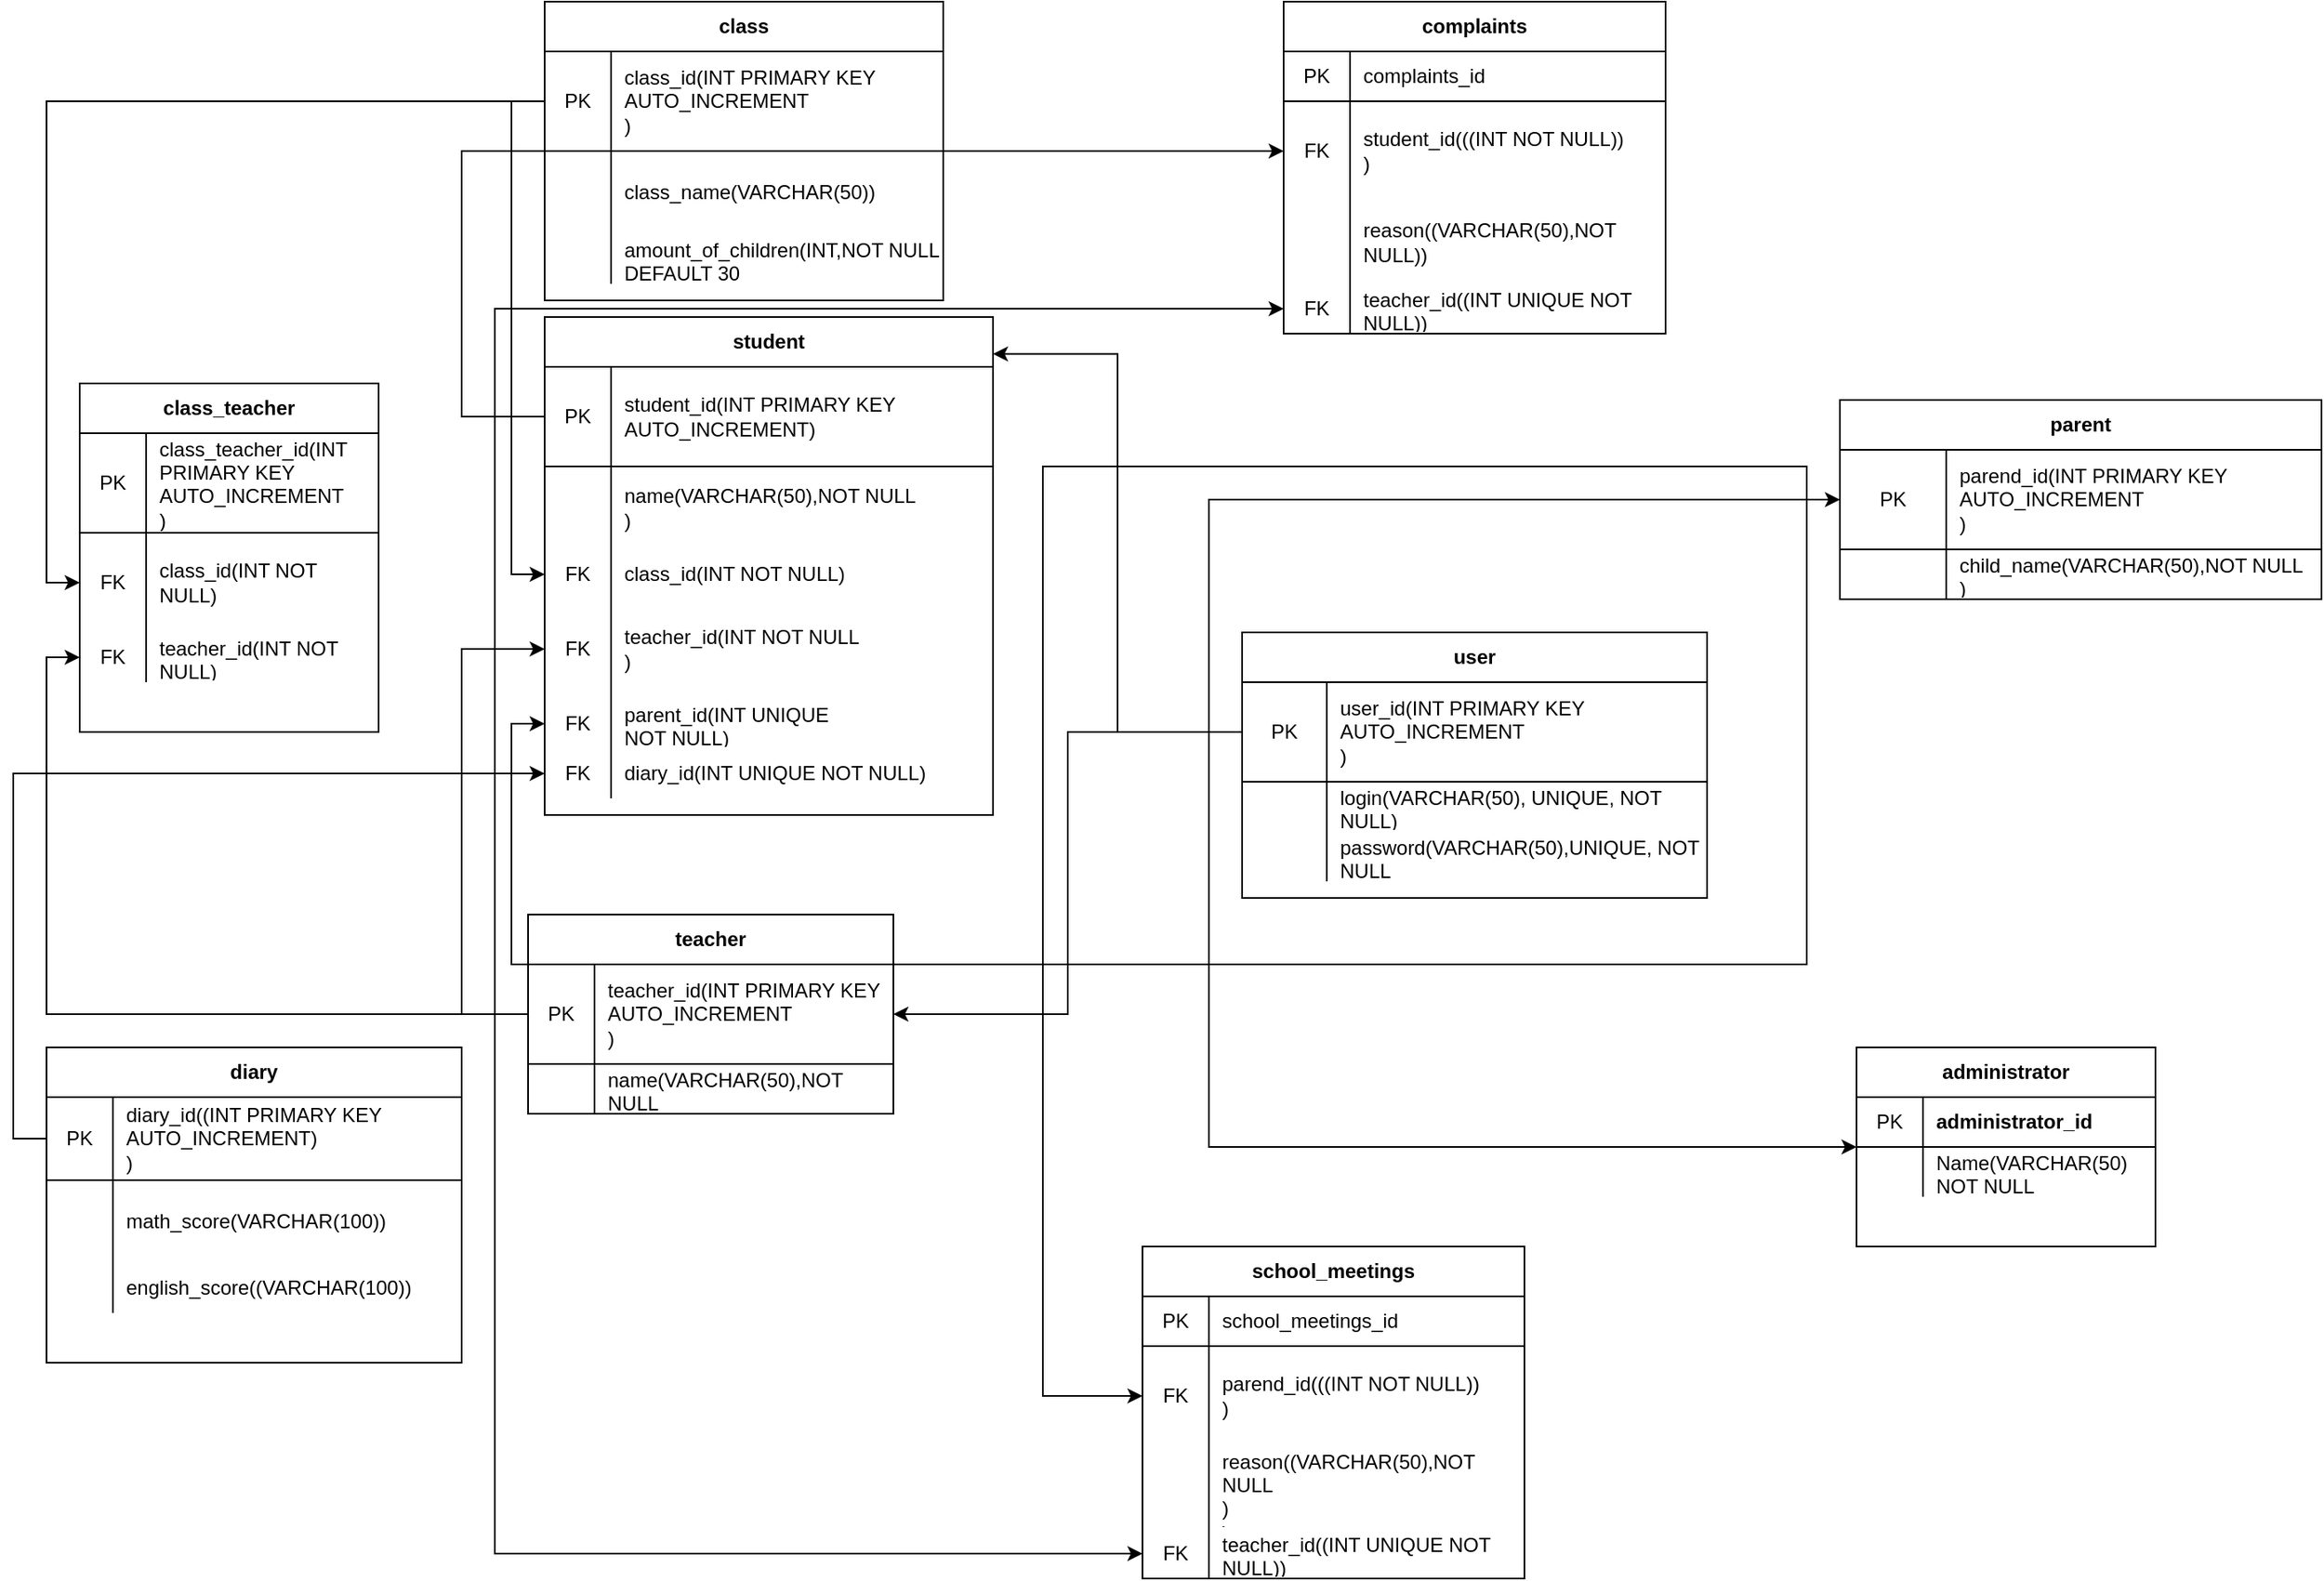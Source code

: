 <mxfile version="13.7.3" type="device"><diagram id="R4gmmzD5P529rWG5FQW-" name="Page-1"><mxGraphModel dx="2652" dy="867" grid="1" gridSize="10" guides="1" tooltips="1" connect="1" arrows="1" fold="1" page="1" pageScale="1" pageWidth="1169" pageHeight="827" math="0" shadow="0"><root><mxCell id="0"/><mxCell id="1" parent="0"/><mxCell id="BvnUhjGTG6fRbxhW36Op-47" value="class" style="shape=table;html=1;whiteSpace=wrap;startSize=30;container=1;collapsible=0;childLayout=tableLayout;fixedRows=1;rowLines=0;fontStyle=1;align=center;" parent="1" vertex="1"><mxGeometry x="60" y="10" width="240" height="180" as="geometry"/></mxCell><mxCell id="BvnUhjGTG6fRbxhW36Op-48" value="" style="shape=partialRectangle;html=1;whiteSpace=wrap;collapsible=0;dropTarget=0;pointerEvents=0;fillColor=none;top=0;left=0;bottom=1;right=0;points=[[0,0.5],[1,0.5]];portConstraint=eastwest;" parent="BvnUhjGTG6fRbxhW36Op-47" vertex="1"><mxGeometry y="30" width="240" height="60" as="geometry"/></mxCell><mxCell id="BvnUhjGTG6fRbxhW36Op-49" value="PK" style="shape=partialRectangle;html=1;whiteSpace=wrap;connectable=0;fillColor=none;top=0;left=0;bottom=0;right=0;overflow=hidden;" parent="BvnUhjGTG6fRbxhW36Op-48" vertex="1"><mxGeometry width="40" height="60" as="geometry"/></mxCell><mxCell id="BvnUhjGTG6fRbxhW36Op-50" value="class_id(INT PRIMARY KEY AUTO_INCREMENT&lt;br&gt;)" style="shape=partialRectangle;html=1;whiteSpace=wrap;connectable=0;fillColor=none;top=0;left=0;bottom=0;right=0;align=left;spacingLeft=6;overflow=hidden;" parent="BvnUhjGTG6fRbxhW36Op-48" vertex="1"><mxGeometry x="40" width="200" height="60" as="geometry"/></mxCell><mxCell id="BvnUhjGTG6fRbxhW36Op-51" value="" style="shape=partialRectangle;html=1;whiteSpace=wrap;collapsible=0;dropTarget=0;pointerEvents=0;fillColor=none;top=0;left=0;bottom=0;right=0;points=[[0,0.5],[1,0.5]];portConstraint=eastwest;" parent="BvnUhjGTG6fRbxhW36Op-47" vertex="1"><mxGeometry y="90" width="240" height="50" as="geometry"/></mxCell><mxCell id="BvnUhjGTG6fRbxhW36Op-52" value="" style="shape=partialRectangle;html=1;whiteSpace=wrap;connectable=0;fillColor=none;top=0;left=0;bottom=0;right=0;overflow=hidden;" parent="BvnUhjGTG6fRbxhW36Op-51" vertex="1"><mxGeometry width="40" height="50" as="geometry"/></mxCell><mxCell id="BvnUhjGTG6fRbxhW36Op-53" value="class_name(VARCHAR(50))" style="shape=partialRectangle;html=1;whiteSpace=wrap;connectable=0;fillColor=none;top=0;left=0;bottom=0;right=0;align=left;spacingLeft=6;overflow=hidden;" parent="BvnUhjGTG6fRbxhW36Op-51" vertex="1"><mxGeometry x="40" width="200" height="50" as="geometry"/></mxCell><mxCell id="BvnUhjGTG6fRbxhW36Op-54" value="" style="shape=partialRectangle;html=1;whiteSpace=wrap;collapsible=0;dropTarget=0;pointerEvents=0;fillColor=none;top=0;left=0;bottom=0;right=0;points=[[0,0.5],[1,0.5]];portConstraint=eastwest;" parent="BvnUhjGTG6fRbxhW36Op-47" vertex="1"><mxGeometry y="140" width="240" height="30" as="geometry"/></mxCell><mxCell id="BvnUhjGTG6fRbxhW36Op-55" value="" style="shape=partialRectangle;html=1;whiteSpace=wrap;connectable=0;fillColor=none;top=0;left=0;bottom=0;right=0;overflow=hidden;" parent="BvnUhjGTG6fRbxhW36Op-54" vertex="1"><mxGeometry width="40" height="30" as="geometry"/></mxCell><mxCell id="BvnUhjGTG6fRbxhW36Op-56" value="amount_of_children(INT,NOT NULL DEFAULT 30&lt;br&gt;)" style="shape=partialRectangle;html=1;whiteSpace=wrap;connectable=0;fillColor=none;top=0;left=0;bottom=0;right=0;align=left;spacingLeft=6;overflow=hidden;" parent="BvnUhjGTG6fRbxhW36Op-54" vertex="1"><mxGeometry x="40" width="200" height="30" as="geometry"/></mxCell><mxCell id="BvnUhjGTG6fRbxhW36Op-58" value="student" style="shape=table;html=1;whiteSpace=wrap;startSize=30;container=1;collapsible=0;childLayout=tableLayout;fixedRows=1;rowLines=0;fontStyle=1;align=center;" parent="1" vertex="1"><mxGeometry x="60" y="200" width="270" height="300" as="geometry"/></mxCell><mxCell id="BvnUhjGTG6fRbxhW36Op-59" value="" style="shape=partialRectangle;html=1;whiteSpace=wrap;collapsible=0;dropTarget=0;pointerEvents=0;fillColor=none;top=0;left=0;bottom=1;right=0;points=[[0,0.5],[1,0.5]];portConstraint=eastwest;" parent="BvnUhjGTG6fRbxhW36Op-58" vertex="1"><mxGeometry y="30" width="270" height="60" as="geometry"/></mxCell><mxCell id="BvnUhjGTG6fRbxhW36Op-60" value="PK" style="shape=partialRectangle;html=1;whiteSpace=wrap;connectable=0;fillColor=none;top=0;left=0;bottom=0;right=0;overflow=hidden;" parent="BvnUhjGTG6fRbxhW36Op-59" vertex="1"><mxGeometry width="40" height="60" as="geometry"/></mxCell><mxCell id="BvnUhjGTG6fRbxhW36Op-61" value="student_id(INT PRIMARY KEY AUTO_INCREMENT)" style="shape=partialRectangle;html=1;whiteSpace=wrap;connectable=0;fillColor=none;top=0;left=0;bottom=0;right=0;align=left;spacingLeft=6;overflow=hidden;" parent="BvnUhjGTG6fRbxhW36Op-59" vertex="1"><mxGeometry x="40" width="230" height="60" as="geometry"/></mxCell><mxCell id="BvnUhjGTG6fRbxhW36Op-62" value="" style="shape=partialRectangle;html=1;whiteSpace=wrap;collapsible=0;dropTarget=0;pointerEvents=0;fillColor=none;top=0;left=0;bottom=0;right=0;points=[[0,0.5],[1,0.5]];portConstraint=eastwest;" parent="BvnUhjGTG6fRbxhW36Op-58" vertex="1"><mxGeometry y="90" width="270" height="50" as="geometry"/></mxCell><mxCell id="BvnUhjGTG6fRbxhW36Op-63" value="" style="shape=partialRectangle;html=1;whiteSpace=wrap;connectable=0;fillColor=none;top=0;left=0;bottom=0;right=0;overflow=hidden;" parent="BvnUhjGTG6fRbxhW36Op-62" vertex="1"><mxGeometry width="40" height="50" as="geometry"/></mxCell><mxCell id="BvnUhjGTG6fRbxhW36Op-64" value="name(VARCHAR(50),NOT NULL&lt;br&gt;)" style="shape=partialRectangle;html=1;whiteSpace=wrap;connectable=0;fillColor=none;top=0;left=0;bottom=0;right=0;align=left;spacingLeft=6;overflow=hidden;" parent="BvnUhjGTG6fRbxhW36Op-62" vertex="1"><mxGeometry x="40" width="230" height="50" as="geometry"/></mxCell><mxCell id="BvnUhjGTG6fRbxhW36Op-94" value="" style="shape=partialRectangle;html=1;whiteSpace=wrap;collapsible=0;dropTarget=0;pointerEvents=0;fillColor=none;top=0;left=0;bottom=0;right=0;points=[[0,0.5],[1,0.5]];portConstraint=eastwest;" parent="BvnUhjGTG6fRbxhW36Op-58" vertex="1"><mxGeometry y="140" width="270" height="30" as="geometry"/></mxCell><mxCell id="BvnUhjGTG6fRbxhW36Op-95" value="FK" style="shape=partialRectangle;html=1;whiteSpace=wrap;connectable=0;fillColor=none;top=0;left=0;bottom=0;right=0;overflow=hidden;" parent="BvnUhjGTG6fRbxhW36Op-94" vertex="1"><mxGeometry width="40" height="30" as="geometry"/></mxCell><mxCell id="BvnUhjGTG6fRbxhW36Op-96" value="class_id(INT NOT NULL)" style="shape=partialRectangle;html=1;whiteSpace=wrap;connectable=0;fillColor=none;top=0;left=0;bottom=0;right=0;align=left;spacingLeft=6;overflow=hidden;" parent="BvnUhjGTG6fRbxhW36Op-94" vertex="1"><mxGeometry x="40" width="230" height="30" as="geometry"/></mxCell><mxCell id="BvnUhjGTG6fRbxhW36Op-65" value="" style="shape=partialRectangle;html=1;whiteSpace=wrap;collapsible=0;dropTarget=0;pointerEvents=0;fillColor=none;top=0;left=0;bottom=0;right=0;points=[[0,0.5],[1,0.5]];portConstraint=eastwest;" parent="BvnUhjGTG6fRbxhW36Op-58" vertex="1"><mxGeometry y="170" width="270" height="60" as="geometry"/></mxCell><mxCell id="BvnUhjGTG6fRbxhW36Op-66" value="FK" style="shape=partialRectangle;html=1;whiteSpace=wrap;connectable=0;fillColor=none;top=0;left=0;bottom=0;right=0;overflow=hidden;" parent="BvnUhjGTG6fRbxhW36Op-65" vertex="1"><mxGeometry width="40" height="60" as="geometry"/></mxCell><mxCell id="BvnUhjGTG6fRbxhW36Op-67" value="teacher_id(INT NOT NULL&lt;br&gt;)" style="shape=partialRectangle;html=1;whiteSpace=wrap;connectable=0;fillColor=none;top=0;left=0;bottom=0;right=0;align=left;spacingLeft=6;overflow=hidden;" parent="BvnUhjGTG6fRbxhW36Op-65" vertex="1"><mxGeometry x="40" width="230" height="60" as="geometry"/></mxCell><mxCell id="BvnUhjGTG6fRbxhW36Op-151" value="" style="shape=partialRectangle;html=1;whiteSpace=wrap;collapsible=0;dropTarget=0;pointerEvents=0;fillColor=none;top=0;left=0;bottom=0;right=0;points=[[0,0.5],[1,0.5]];portConstraint=eastwest;" parent="BvnUhjGTG6fRbxhW36Op-58" vertex="1"><mxGeometry y="230" width="270" height="30" as="geometry"/></mxCell><mxCell id="BvnUhjGTG6fRbxhW36Op-152" value="FK" style="shape=partialRectangle;html=1;whiteSpace=wrap;connectable=0;fillColor=none;top=0;left=0;bottom=0;right=0;overflow=hidden;" parent="BvnUhjGTG6fRbxhW36Op-151" vertex="1"><mxGeometry width="40" height="30" as="geometry"/></mxCell><mxCell id="BvnUhjGTG6fRbxhW36Op-153" value="parent_id(INT UNIQUE&lt;br&gt;NOT NULL)" style="shape=partialRectangle;html=1;whiteSpace=wrap;connectable=0;fillColor=none;top=0;left=0;bottom=0;right=0;align=left;spacingLeft=6;overflow=hidden;" parent="BvnUhjGTG6fRbxhW36Op-151" vertex="1"><mxGeometry x="40" width="230" height="30" as="geometry"/></mxCell><mxCell id="BvnUhjGTG6fRbxhW36Op-182" value="" style="shape=partialRectangle;html=1;whiteSpace=wrap;collapsible=0;dropTarget=0;pointerEvents=0;fillColor=none;top=0;left=0;bottom=0;right=0;points=[[0,0.5],[1,0.5]];portConstraint=eastwest;" parent="BvnUhjGTG6fRbxhW36Op-58" vertex="1"><mxGeometry y="260" width="270" height="30" as="geometry"/></mxCell><mxCell id="BvnUhjGTG6fRbxhW36Op-183" value="FK" style="shape=partialRectangle;html=1;whiteSpace=wrap;connectable=0;fillColor=none;top=0;left=0;bottom=0;right=0;overflow=hidden;" parent="BvnUhjGTG6fRbxhW36Op-182" vertex="1"><mxGeometry width="40" height="30" as="geometry"/></mxCell><mxCell id="BvnUhjGTG6fRbxhW36Op-184" value="diary_id(INT UNIQUE NOT NULL)" style="shape=partialRectangle;html=1;whiteSpace=wrap;connectable=0;fillColor=none;top=0;left=0;bottom=0;right=0;align=left;spacingLeft=6;overflow=hidden;" parent="BvnUhjGTG6fRbxhW36Op-182" vertex="1"><mxGeometry x="40" width="230" height="30" as="geometry"/></mxCell><mxCell id="BvnUhjGTG6fRbxhW36Op-130" style="edgeStyle=orthogonalEdgeStyle;rounded=0;orthogonalLoop=1;jettySize=auto;html=1;exitX=0;exitY=0.5;exitDx=0;exitDy=0;entryX=0;entryY=0.5;entryDx=0;entryDy=0;" parent="1" source="BvnUhjGTG6fRbxhW36Op-48" target="BvnUhjGTG6fRbxhW36Op-94" edge="1"><mxGeometry relative="1" as="geometry"/></mxCell><mxCell id="BvnUhjGTG6fRbxhW36Op-134" value="class_teacher" style="shape=table;html=1;whiteSpace=wrap;startSize=30;container=1;collapsible=0;childLayout=tableLayout;fixedRows=1;rowLines=0;fontStyle=1;align=center;" parent="1" vertex="1"><mxGeometry x="-220" y="240" width="180" height="210" as="geometry"/></mxCell><mxCell id="BvnUhjGTG6fRbxhW36Op-135" value="" style="shape=partialRectangle;html=1;whiteSpace=wrap;collapsible=0;dropTarget=0;pointerEvents=0;fillColor=none;top=0;left=0;bottom=1;right=0;points=[[0,0.5],[1,0.5]];portConstraint=eastwest;" parent="BvnUhjGTG6fRbxhW36Op-134" vertex="1"><mxGeometry y="30" width="180" height="60" as="geometry"/></mxCell><mxCell id="BvnUhjGTG6fRbxhW36Op-136" value="PK" style="shape=partialRectangle;html=1;whiteSpace=wrap;connectable=0;fillColor=none;top=0;left=0;bottom=0;right=0;overflow=hidden;" parent="BvnUhjGTG6fRbxhW36Op-135" vertex="1"><mxGeometry width="40" height="60" as="geometry"/></mxCell><mxCell id="BvnUhjGTG6fRbxhW36Op-137" value="class_teacher_id(INT PRIMARY KEY AUTO_INCREMENT&lt;br&gt;)" style="shape=partialRectangle;html=1;whiteSpace=wrap;connectable=0;fillColor=none;top=0;left=0;bottom=0;right=0;align=left;spacingLeft=6;overflow=hidden;" parent="BvnUhjGTG6fRbxhW36Op-135" vertex="1"><mxGeometry x="40" width="140" height="60" as="geometry"/></mxCell><mxCell id="BvnUhjGTG6fRbxhW36Op-138" value="" style="shape=partialRectangle;html=1;whiteSpace=wrap;collapsible=0;dropTarget=0;pointerEvents=0;fillColor=none;top=0;left=0;bottom=0;right=0;points=[[0,0.5],[1,0.5]];portConstraint=eastwest;" parent="BvnUhjGTG6fRbxhW36Op-134" vertex="1"><mxGeometry y="90" width="180" height="60" as="geometry"/></mxCell><mxCell id="BvnUhjGTG6fRbxhW36Op-139" value="FK" style="shape=partialRectangle;html=1;whiteSpace=wrap;connectable=0;fillColor=none;top=0;left=0;bottom=0;right=0;overflow=hidden;" parent="BvnUhjGTG6fRbxhW36Op-138" vertex="1"><mxGeometry width="40" height="60" as="geometry"/></mxCell><mxCell id="BvnUhjGTG6fRbxhW36Op-140" value="class_id(INT NOT NULL)" style="shape=partialRectangle;html=1;whiteSpace=wrap;connectable=0;fillColor=none;top=0;left=0;bottom=0;right=0;align=left;spacingLeft=6;overflow=hidden;" parent="BvnUhjGTG6fRbxhW36Op-138" vertex="1"><mxGeometry x="40" width="140" height="60" as="geometry"/></mxCell><mxCell id="BvnUhjGTG6fRbxhW36Op-141" value="" style="shape=partialRectangle;html=1;whiteSpace=wrap;collapsible=0;dropTarget=0;pointerEvents=0;fillColor=none;top=0;left=0;bottom=0;right=0;points=[[0,0.5],[1,0.5]];portConstraint=eastwest;" parent="BvnUhjGTG6fRbxhW36Op-134" vertex="1"><mxGeometry y="150" width="180" height="30" as="geometry"/></mxCell><mxCell id="BvnUhjGTG6fRbxhW36Op-142" value="FK" style="shape=partialRectangle;html=1;whiteSpace=wrap;connectable=0;fillColor=none;top=0;left=0;bottom=0;right=0;overflow=hidden;" parent="BvnUhjGTG6fRbxhW36Op-141" vertex="1"><mxGeometry width="40" height="30" as="geometry"/></mxCell><mxCell id="BvnUhjGTG6fRbxhW36Op-143" value="teacher_id(INT NOT NULL)" style="shape=partialRectangle;html=1;whiteSpace=wrap;connectable=0;fillColor=none;top=0;left=0;bottom=0;right=0;align=left;spacingLeft=6;overflow=hidden;" parent="BvnUhjGTG6fRbxhW36Op-141" vertex="1"><mxGeometry x="40" width="140" height="30" as="geometry"/></mxCell><mxCell id="BvnUhjGTG6fRbxhW36Op-146" style="edgeStyle=orthogonalEdgeStyle;rounded=0;orthogonalLoop=1;jettySize=auto;html=1;exitX=0;exitY=0.5;exitDx=0;exitDy=0;entryX=0;entryY=0.5;entryDx=0;entryDy=0;" parent="1" source="BvnUhjGTG6fRbxhW36Op-32" target="BvnUhjGTG6fRbxhW36Op-141" edge="1"><mxGeometry relative="1" as="geometry"/></mxCell><mxCell id="BvnUhjGTG6fRbxhW36Op-147" style="edgeStyle=orthogonalEdgeStyle;rounded=0;orthogonalLoop=1;jettySize=auto;html=1;exitX=0;exitY=0.5;exitDx=0;exitDy=0;entryX=0;entryY=0.5;entryDx=0;entryDy=0;" parent="1" source="BvnUhjGTG6fRbxhW36Op-48" target="BvnUhjGTG6fRbxhW36Op-138" edge="1"><mxGeometry relative="1" as="geometry"/></mxCell><mxCell id="BvnUhjGTG6fRbxhW36Op-2" value="user" style="shape=table;html=1;whiteSpace=wrap;startSize=30;container=1;collapsible=0;childLayout=tableLayout;fixedRows=1;rowLines=0;fontStyle=1;align=center;" parent="1" vertex="1"><mxGeometry x="480" y="390" width="280" height="160" as="geometry"/></mxCell><mxCell id="BvnUhjGTG6fRbxhW36Op-3" value="" style="shape=partialRectangle;html=1;whiteSpace=wrap;collapsible=0;dropTarget=0;pointerEvents=0;fillColor=none;top=0;left=0;bottom=1;right=0;points=[[0,0.5],[1,0.5]];portConstraint=eastwest;" parent="BvnUhjGTG6fRbxhW36Op-2" vertex="1"><mxGeometry y="30" width="280" height="60" as="geometry"/></mxCell><mxCell id="BvnUhjGTG6fRbxhW36Op-4" value="PK" style="shape=partialRectangle;html=1;whiteSpace=wrap;connectable=0;fillColor=none;top=0;left=0;bottom=0;right=0;overflow=hidden;" parent="BvnUhjGTG6fRbxhW36Op-3" vertex="1"><mxGeometry width="51" height="60" as="geometry"/></mxCell><mxCell id="BvnUhjGTG6fRbxhW36Op-5" value="user_id(INT PRIMARY KEY AUTO_INCREMENT&lt;br&gt;)" style="shape=partialRectangle;html=1;whiteSpace=wrap;connectable=0;fillColor=none;top=0;left=0;bottom=0;right=0;align=left;spacingLeft=6;overflow=hidden;" parent="BvnUhjGTG6fRbxhW36Op-3" vertex="1"><mxGeometry x="51" width="229" height="60" as="geometry"/></mxCell><mxCell id="BvnUhjGTG6fRbxhW36Op-6" value="" style="shape=partialRectangle;html=1;whiteSpace=wrap;collapsible=0;dropTarget=0;pointerEvents=0;fillColor=none;top=0;left=0;bottom=0;right=0;points=[[0,0.5],[1,0.5]];portConstraint=eastwest;" parent="BvnUhjGTG6fRbxhW36Op-2" vertex="1"><mxGeometry y="90" width="280" height="30" as="geometry"/></mxCell><mxCell id="BvnUhjGTG6fRbxhW36Op-7" value="" style="shape=partialRectangle;html=1;whiteSpace=wrap;connectable=0;fillColor=none;top=0;left=0;bottom=0;right=0;overflow=hidden;" parent="BvnUhjGTG6fRbxhW36Op-6" vertex="1"><mxGeometry width="51" height="30" as="geometry"/></mxCell><mxCell id="BvnUhjGTG6fRbxhW36Op-8" value="login(VARCHAR(50), UNIQUE, NOT NULL)" style="shape=partialRectangle;html=1;whiteSpace=wrap;connectable=0;fillColor=none;top=0;left=0;bottom=0;right=0;align=left;spacingLeft=6;overflow=hidden;" parent="BvnUhjGTG6fRbxhW36Op-6" vertex="1"><mxGeometry x="51" width="229" height="30" as="geometry"/></mxCell><mxCell id="BvnUhjGTG6fRbxhW36Op-9" value="" style="shape=partialRectangle;html=1;whiteSpace=wrap;collapsible=0;dropTarget=0;pointerEvents=0;fillColor=none;top=0;left=0;bottom=0;right=0;points=[[0,0.5],[1,0.5]];portConstraint=eastwest;" parent="BvnUhjGTG6fRbxhW36Op-2" vertex="1"><mxGeometry y="120" width="280" height="30" as="geometry"/></mxCell><mxCell id="BvnUhjGTG6fRbxhW36Op-10" value="" style="shape=partialRectangle;html=1;whiteSpace=wrap;connectable=0;fillColor=none;top=0;left=0;bottom=0;right=0;overflow=hidden;" parent="BvnUhjGTG6fRbxhW36Op-9" vertex="1"><mxGeometry width="51" height="30" as="geometry"/></mxCell><mxCell id="BvnUhjGTG6fRbxhW36Op-11" value="password(VARCHAR(50),UNIQUE, NOT NULL&lt;br&gt;)" style="shape=partialRectangle;html=1;whiteSpace=wrap;connectable=0;fillColor=none;top=0;left=0;bottom=0;right=0;align=left;spacingLeft=6;overflow=hidden;" parent="BvnUhjGTG6fRbxhW36Op-9" vertex="1"><mxGeometry x="51" width="229" height="30" as="geometry"/></mxCell><mxCell id="BvnUhjGTG6fRbxhW36Op-215" style="edgeStyle=orthogonalEdgeStyle;rounded=0;orthogonalLoop=1;jettySize=auto;html=1;exitX=0;exitY=0.5;exitDx=0;exitDy=0;entryX=0;entryY=0.5;entryDx=0;entryDy=0;" parent="1" source="BvnUhjGTG6fRbxhW36Op-31" target="BvnUhjGTG6fRbxhW36Op-212" edge="1"><mxGeometry relative="1" as="geometry"><mxPoint x="410" y="890" as="targetPoint"/><Array as="points"><mxPoint x="30" y="620"/><mxPoint x="30" y="945"/></Array></mxGeometry></mxCell><mxCell id="BvnUhjGTG6fRbxhW36Op-31" value="teacher" style="shape=table;html=1;whiteSpace=wrap;startSize=30;container=1;collapsible=0;childLayout=tableLayout;fixedRows=1;rowLines=0;fontStyle=1;align=center;" parent="1" vertex="1"><mxGeometry x="50" y="560" width="220" height="120" as="geometry"/></mxCell><mxCell id="BvnUhjGTG6fRbxhW36Op-32" value="" style="shape=partialRectangle;html=1;whiteSpace=wrap;collapsible=0;dropTarget=0;pointerEvents=0;fillColor=none;top=0;left=0;bottom=1;right=0;points=[[0,0.5],[1,0.5]];portConstraint=eastwest;" parent="BvnUhjGTG6fRbxhW36Op-31" vertex="1"><mxGeometry y="30" width="220" height="60" as="geometry"/></mxCell><mxCell id="BvnUhjGTG6fRbxhW36Op-33" value="PK" style="shape=partialRectangle;html=1;whiteSpace=wrap;connectable=0;fillColor=none;top=0;left=0;bottom=0;right=0;overflow=hidden;" parent="BvnUhjGTG6fRbxhW36Op-32" vertex="1"><mxGeometry width="40" height="60" as="geometry"/></mxCell><mxCell id="BvnUhjGTG6fRbxhW36Op-34" value="teacher_id(INT PRIMARY KEY AUTO_INCREMENT&lt;br&gt;)" style="shape=partialRectangle;html=1;whiteSpace=wrap;connectable=0;fillColor=none;top=0;left=0;bottom=0;right=0;align=left;spacingLeft=6;overflow=hidden;" parent="BvnUhjGTG6fRbxhW36Op-32" vertex="1"><mxGeometry x="40" width="180" height="60" as="geometry"/></mxCell><mxCell id="BvnUhjGTG6fRbxhW36Op-35" value="" style="shape=partialRectangle;html=1;whiteSpace=wrap;collapsible=0;dropTarget=0;pointerEvents=0;fillColor=none;top=0;left=0;bottom=0;right=0;points=[[0,0.5],[1,0.5]];portConstraint=eastwest;" parent="BvnUhjGTG6fRbxhW36Op-31" vertex="1"><mxGeometry y="90" width="220" height="30" as="geometry"/></mxCell><mxCell id="BvnUhjGTG6fRbxhW36Op-36" value="" style="shape=partialRectangle;html=1;whiteSpace=wrap;connectable=0;fillColor=none;top=0;left=0;bottom=0;right=0;overflow=hidden;" parent="BvnUhjGTG6fRbxhW36Op-35" vertex="1"><mxGeometry width="40" height="30" as="geometry"/></mxCell><mxCell id="BvnUhjGTG6fRbxhW36Op-37" value="name(VARCHAR(50),NOT NULL&lt;br&gt;)" style="shape=partialRectangle;html=1;whiteSpace=wrap;connectable=0;fillColor=none;top=0;left=0;bottom=0;right=0;align=left;spacingLeft=6;overflow=hidden;" parent="BvnUhjGTG6fRbxhW36Op-35" vertex="1"><mxGeometry x="40" width="180" height="30" as="geometry"/></mxCell><mxCell id="BvnUhjGTG6fRbxhW36Op-110" value="parent" style="shape=table;html=1;whiteSpace=wrap;startSize=30;container=1;collapsible=0;childLayout=tableLayout;fixedRows=1;rowLines=0;fontStyle=1;align=center;" parent="1" vertex="1"><mxGeometry x="840" y="250" width="290" height="120" as="geometry"/></mxCell><mxCell id="BvnUhjGTG6fRbxhW36Op-111" value="" style="shape=partialRectangle;html=1;whiteSpace=wrap;collapsible=0;dropTarget=0;pointerEvents=0;fillColor=none;top=0;left=0;bottom=1;right=0;points=[[0,0.5],[1,0.5]];portConstraint=eastwest;" parent="BvnUhjGTG6fRbxhW36Op-110" vertex="1"><mxGeometry y="30" width="290" height="60" as="geometry"/></mxCell><mxCell id="BvnUhjGTG6fRbxhW36Op-112" value="PK" style="shape=partialRectangle;html=1;whiteSpace=wrap;connectable=0;fillColor=none;top=0;left=0;bottom=0;right=0;overflow=hidden;" parent="BvnUhjGTG6fRbxhW36Op-111" vertex="1"><mxGeometry width="64" height="60" as="geometry"/></mxCell><mxCell id="BvnUhjGTG6fRbxhW36Op-113" value="parend_id(INT PRIMARY KEY AUTO_INCREMENT&lt;br&gt;)" style="shape=partialRectangle;html=1;whiteSpace=wrap;connectable=0;fillColor=none;top=0;left=0;bottom=0;right=0;align=left;spacingLeft=6;overflow=hidden;" parent="BvnUhjGTG6fRbxhW36Op-111" vertex="1"><mxGeometry x="64" width="226" height="60" as="geometry"/></mxCell><mxCell id="BvnUhjGTG6fRbxhW36Op-114" value="" style="shape=partialRectangle;html=1;whiteSpace=wrap;collapsible=0;dropTarget=0;pointerEvents=0;fillColor=none;top=0;left=0;bottom=0;right=0;points=[[0,0.5],[1,0.5]];portConstraint=eastwest;" parent="BvnUhjGTG6fRbxhW36Op-110" vertex="1"><mxGeometry y="90" width="290" height="30" as="geometry"/></mxCell><mxCell id="BvnUhjGTG6fRbxhW36Op-115" value="" style="shape=partialRectangle;html=1;whiteSpace=wrap;connectable=0;fillColor=none;top=0;left=0;bottom=0;right=0;overflow=hidden;" parent="BvnUhjGTG6fRbxhW36Op-114" vertex="1"><mxGeometry width="64" height="30" as="geometry"/></mxCell><mxCell id="BvnUhjGTG6fRbxhW36Op-116" value="child_name(VARCHAR(50),NOT NULL&lt;br&gt;)" style="shape=partialRectangle;html=1;whiteSpace=wrap;connectable=0;fillColor=none;top=0;left=0;bottom=0;right=0;align=left;spacingLeft=6;overflow=hidden;" parent="BvnUhjGTG6fRbxhW36Op-114" vertex="1"><mxGeometry x="64" width="226" height="30" as="geometry"/></mxCell><mxCell id="BvnUhjGTG6fRbxhW36Op-156" value="administrator" style="shape=table;html=1;whiteSpace=wrap;startSize=30;container=1;collapsible=0;childLayout=tableLayout;fixedRows=1;rowLines=0;fontStyle=1;align=center;" parent="1" vertex="1"><mxGeometry x="850" y="640" width="180" height="120" as="geometry"/></mxCell><mxCell id="BvnUhjGTG6fRbxhW36Op-157" value="" style="shape=partialRectangle;html=1;whiteSpace=wrap;collapsible=0;dropTarget=0;pointerEvents=0;fillColor=none;top=0;left=0;bottom=1;right=0;points=[[0,0.5],[1,0.5]];portConstraint=eastwest;" parent="BvnUhjGTG6fRbxhW36Op-156" vertex="1"><mxGeometry y="30" width="180" height="30" as="geometry"/></mxCell><mxCell id="BvnUhjGTG6fRbxhW36Op-158" value="PK" style="shape=partialRectangle;html=1;whiteSpace=wrap;connectable=0;fillColor=none;top=0;left=0;bottom=0;right=0;overflow=hidden;" parent="BvnUhjGTG6fRbxhW36Op-157" vertex="1"><mxGeometry width="40" height="30" as="geometry"/></mxCell><mxCell id="BvnUhjGTG6fRbxhW36Op-159" value="&lt;span style=&quot;font-weight: 700 ; text-align: center&quot;&gt;administrator_id&lt;/span&gt;" style="shape=partialRectangle;html=1;whiteSpace=wrap;connectable=0;fillColor=none;top=0;left=0;bottom=0;right=0;align=left;spacingLeft=6;overflow=hidden;" parent="BvnUhjGTG6fRbxhW36Op-157" vertex="1"><mxGeometry x="40" width="140" height="30" as="geometry"/></mxCell><mxCell id="BvnUhjGTG6fRbxhW36Op-160" value="" style="shape=partialRectangle;html=1;whiteSpace=wrap;collapsible=0;dropTarget=0;pointerEvents=0;fillColor=none;top=0;left=0;bottom=0;right=0;points=[[0,0.5],[1,0.5]];portConstraint=eastwest;" parent="BvnUhjGTG6fRbxhW36Op-156" vertex="1"><mxGeometry y="60" width="180" height="30" as="geometry"/></mxCell><mxCell id="BvnUhjGTG6fRbxhW36Op-161" value="" style="shape=partialRectangle;html=1;whiteSpace=wrap;connectable=0;fillColor=none;top=0;left=0;bottom=0;right=0;overflow=hidden;" parent="BvnUhjGTG6fRbxhW36Op-160" vertex="1"><mxGeometry width="40" height="30" as="geometry"/></mxCell><mxCell id="BvnUhjGTG6fRbxhW36Op-162" value="Name(VARCHAR(50) NOT NULL&lt;br&gt;)" style="shape=partialRectangle;html=1;whiteSpace=wrap;connectable=0;fillColor=none;top=0;left=0;bottom=0;right=0;align=left;spacingLeft=6;overflow=hidden;" parent="BvnUhjGTG6fRbxhW36Op-160" vertex="1"><mxGeometry x="40" width="140" height="30" as="geometry"/></mxCell><mxCell id="BvnUhjGTG6fRbxhW36Op-167" style="edgeStyle=orthogonalEdgeStyle;rounded=0;orthogonalLoop=1;jettySize=auto;html=1;exitX=0;exitY=0.5;exitDx=0;exitDy=0;" parent="1" source="BvnUhjGTG6fRbxhW36Op-3" target="BvnUhjGTG6fRbxhW36Op-32" edge="1"><mxGeometry relative="1" as="geometry"/></mxCell><mxCell id="BvnUhjGTG6fRbxhW36Op-168" style="edgeStyle=orthogonalEdgeStyle;rounded=0;orthogonalLoop=1;jettySize=auto;html=1;exitX=0;exitY=0.5;exitDx=0;exitDy=0;entryX=1;entryY=0.074;entryDx=0;entryDy=0;entryPerimeter=0;" parent="1" source="BvnUhjGTG6fRbxhW36Op-3" target="BvnUhjGTG6fRbxhW36Op-58" edge="1"><mxGeometry relative="1" as="geometry"/></mxCell><mxCell id="BvnUhjGTG6fRbxhW36Op-169" style="edgeStyle=orthogonalEdgeStyle;rounded=0;orthogonalLoop=1;jettySize=auto;html=1;exitX=0;exitY=0.5;exitDx=0;exitDy=0;" parent="1" source="BvnUhjGTG6fRbxhW36Op-3" target="BvnUhjGTG6fRbxhW36Op-111" edge="1"><mxGeometry relative="1" as="geometry"/></mxCell><mxCell id="BvnUhjGTG6fRbxhW36Op-170" style="edgeStyle=orthogonalEdgeStyle;rounded=0;orthogonalLoop=1;jettySize=auto;html=1;exitX=0;exitY=0.5;exitDx=0;exitDy=0;entryX=0;entryY=0.5;entryDx=0;entryDy=0;" parent="1" source="BvnUhjGTG6fRbxhW36Op-3" target="BvnUhjGTG6fRbxhW36Op-156" edge="1"><mxGeometry relative="1" as="geometry"/></mxCell><mxCell id="BvnUhjGTG6fRbxhW36Op-171" value="diary" style="shape=table;html=1;whiteSpace=wrap;startSize=30;container=1;collapsible=0;childLayout=tableLayout;fixedRows=1;rowLines=0;fontStyle=1;align=center;" parent="1" vertex="1"><mxGeometry x="-240" y="640" width="250.0" height="190" as="geometry"/></mxCell><mxCell id="BvnUhjGTG6fRbxhW36Op-172" value="" style="shape=partialRectangle;html=1;whiteSpace=wrap;collapsible=0;dropTarget=0;pointerEvents=0;fillColor=none;top=0;left=0;bottom=1;right=0;points=[[0,0.5],[1,0.5]];portConstraint=eastwest;" parent="BvnUhjGTG6fRbxhW36Op-171" vertex="1"><mxGeometry y="30" width="250.0" height="50" as="geometry"/></mxCell><mxCell id="BvnUhjGTG6fRbxhW36Op-173" value="PK" style="shape=partialRectangle;html=1;whiteSpace=wrap;connectable=0;fillColor=none;top=0;left=0;bottom=0;right=0;overflow=hidden;" parent="BvnUhjGTG6fRbxhW36Op-172" vertex="1"><mxGeometry width="40" height="50" as="geometry"/></mxCell><mxCell id="BvnUhjGTG6fRbxhW36Op-174" value="diary_id((INT PRIMARY KEY AUTO_INCREMENT)&lt;br&gt;)" style="shape=partialRectangle;html=1;whiteSpace=wrap;connectable=0;fillColor=none;top=0;left=0;bottom=0;right=0;align=left;spacingLeft=6;overflow=hidden;" parent="BvnUhjGTG6fRbxhW36Op-172" vertex="1"><mxGeometry x="40" width="210" height="50" as="geometry"/></mxCell><mxCell id="BvnUhjGTG6fRbxhW36Op-175" value="" style="shape=partialRectangle;html=1;whiteSpace=wrap;collapsible=0;dropTarget=0;pointerEvents=0;fillColor=none;top=0;left=0;bottom=0;right=0;points=[[0,0.5],[1,0.5]];portConstraint=eastwest;" parent="BvnUhjGTG6fRbxhW36Op-171" vertex="1"><mxGeometry y="80" width="250.0" height="50" as="geometry"/></mxCell><mxCell id="BvnUhjGTG6fRbxhW36Op-176" value="" style="shape=partialRectangle;html=1;whiteSpace=wrap;connectable=0;fillColor=none;top=0;left=0;bottom=0;right=0;overflow=hidden;" parent="BvnUhjGTG6fRbxhW36Op-175" vertex="1"><mxGeometry width="40" height="50" as="geometry"/></mxCell><mxCell id="BvnUhjGTG6fRbxhW36Op-177" value="math_score(VARCHAR(100))" style="shape=partialRectangle;html=1;whiteSpace=wrap;connectable=0;fillColor=none;top=0;left=0;bottom=0;right=0;align=left;spacingLeft=6;overflow=hidden;" parent="BvnUhjGTG6fRbxhW36Op-175" vertex="1"><mxGeometry x="40" width="210" height="50" as="geometry"/></mxCell><mxCell id="BvnUhjGTG6fRbxhW36Op-178" value="" style="shape=partialRectangle;html=1;whiteSpace=wrap;collapsible=0;dropTarget=0;pointerEvents=0;fillColor=none;top=0;left=0;bottom=0;right=0;points=[[0,0.5],[1,0.5]];portConstraint=eastwest;" parent="BvnUhjGTG6fRbxhW36Op-171" vertex="1"><mxGeometry y="130" width="250.0" height="30" as="geometry"/></mxCell><mxCell id="BvnUhjGTG6fRbxhW36Op-179" value="" style="shape=partialRectangle;html=1;whiteSpace=wrap;connectable=0;fillColor=none;top=0;left=0;bottom=0;right=0;overflow=hidden;" parent="BvnUhjGTG6fRbxhW36Op-178" vertex="1"><mxGeometry width="40" height="30" as="geometry"/></mxCell><mxCell id="BvnUhjGTG6fRbxhW36Op-180" value="english_score((VARCHAR(100))" style="shape=partialRectangle;html=1;whiteSpace=wrap;connectable=0;fillColor=none;top=0;left=0;bottom=0;right=0;align=left;spacingLeft=6;overflow=hidden;" parent="BvnUhjGTG6fRbxhW36Op-178" vertex="1"><mxGeometry x="40" width="210" height="30" as="geometry"/></mxCell><mxCell id="BvnUhjGTG6fRbxhW36Op-186" style="edgeStyle=orthogonalEdgeStyle;rounded=0;orthogonalLoop=1;jettySize=auto;html=1;exitX=0;exitY=0.5;exitDx=0;exitDy=0;entryX=0;entryY=0.5;entryDx=0;entryDy=0;" parent="1" source="BvnUhjGTG6fRbxhW36Op-172" target="BvnUhjGTG6fRbxhW36Op-182" edge="1"><mxGeometry relative="1" as="geometry"/></mxCell><mxCell id="BvnUhjGTG6fRbxhW36Op-187" style="edgeStyle=orthogonalEdgeStyle;rounded=0;orthogonalLoop=1;jettySize=auto;html=1;exitX=0;exitY=0.5;exitDx=0;exitDy=0;entryX=0;entryY=0.5;entryDx=0;entryDy=0;" parent="1" source="BvnUhjGTG6fRbxhW36Op-111" target="BvnUhjGTG6fRbxhW36Op-151" edge="1"><mxGeometry relative="1" as="geometry"><Array as="points"><mxPoint x="820" y="310"/><mxPoint x="820" y="590"/><mxPoint x="40" y="590"/><mxPoint x="40" y="445"/></Array></mxGeometry></mxCell><mxCell id="BvnUhjGTG6fRbxhW36Op-188" value="school_meetings" style="shape=table;html=1;whiteSpace=wrap;startSize=30;container=1;collapsible=0;childLayout=tableLayout;fixedRows=1;rowLines=0;fontStyle=1;align=center;" parent="1" vertex="1"><mxGeometry x="420" y="760" width="230" height="200.0" as="geometry"/></mxCell><mxCell id="BvnUhjGTG6fRbxhW36Op-189" value="" style="shape=partialRectangle;html=1;whiteSpace=wrap;collapsible=0;dropTarget=0;pointerEvents=0;fillColor=none;top=0;left=0;bottom=1;right=0;points=[[0,0.5],[1,0.5]];portConstraint=eastwest;" parent="BvnUhjGTG6fRbxhW36Op-188" vertex="1"><mxGeometry y="30" width="230" height="30" as="geometry"/></mxCell><mxCell id="BvnUhjGTG6fRbxhW36Op-190" value="PK" style="shape=partialRectangle;html=1;whiteSpace=wrap;connectable=0;fillColor=none;top=0;left=0;bottom=0;right=0;overflow=hidden;" parent="BvnUhjGTG6fRbxhW36Op-189" vertex="1"><mxGeometry width="40" height="30" as="geometry"/></mxCell><mxCell id="BvnUhjGTG6fRbxhW36Op-191" value="school_meetings_id" style="shape=partialRectangle;html=1;whiteSpace=wrap;connectable=0;fillColor=none;top=0;left=0;bottom=0;right=0;align=left;spacingLeft=6;overflow=hidden;" parent="BvnUhjGTG6fRbxhW36Op-189" vertex="1"><mxGeometry x="40" width="190" height="30" as="geometry"/></mxCell><mxCell id="BvnUhjGTG6fRbxhW36Op-192" value="" style="shape=partialRectangle;html=1;whiteSpace=wrap;collapsible=0;dropTarget=0;pointerEvents=0;fillColor=none;top=0;left=0;bottom=0;right=0;points=[[0,0.5],[1,0.5]];portConstraint=eastwest;" parent="BvnUhjGTG6fRbxhW36Op-188" vertex="1"><mxGeometry y="60" width="230" height="60" as="geometry"/></mxCell><mxCell id="BvnUhjGTG6fRbxhW36Op-193" value="FK" style="shape=partialRectangle;html=1;whiteSpace=wrap;connectable=0;fillColor=none;top=0;left=0;bottom=0;right=0;overflow=hidden;" parent="BvnUhjGTG6fRbxhW36Op-192" vertex="1"><mxGeometry width="40" height="60" as="geometry"/></mxCell><mxCell id="BvnUhjGTG6fRbxhW36Op-194" value="parend_id(((INT NOT NULL))&lt;br&gt;)" style="shape=partialRectangle;html=1;whiteSpace=wrap;connectable=0;fillColor=none;top=0;left=0;bottom=0;right=0;align=left;spacingLeft=6;overflow=hidden;" parent="BvnUhjGTG6fRbxhW36Op-192" vertex="1"><mxGeometry x="40" width="190" height="60" as="geometry"/></mxCell><mxCell id="BvnUhjGTG6fRbxhW36Op-195" value="" style="shape=partialRectangle;html=1;whiteSpace=wrap;collapsible=0;dropTarget=0;pointerEvents=0;fillColor=none;top=0;left=0;bottom=0;right=0;points=[[0,0.5],[1,0.5]];portConstraint=eastwest;" parent="BvnUhjGTG6fRbxhW36Op-188" vertex="1"><mxGeometry y="120" width="230" height="50" as="geometry"/></mxCell><mxCell id="BvnUhjGTG6fRbxhW36Op-196" value="" style="shape=partialRectangle;html=1;whiteSpace=wrap;connectable=0;fillColor=none;top=0;left=0;bottom=0;right=0;overflow=hidden;" parent="BvnUhjGTG6fRbxhW36Op-195" vertex="1"><mxGeometry width="40" height="50" as="geometry"/></mxCell><mxCell id="BvnUhjGTG6fRbxhW36Op-197" value="reason((VARCHAR(50),NOT NULL&lt;br&gt;)&lt;br&gt;)" style="shape=partialRectangle;html=1;whiteSpace=wrap;connectable=0;fillColor=none;top=0;left=0;bottom=0;right=0;align=left;spacingLeft=6;overflow=hidden;" parent="BvnUhjGTG6fRbxhW36Op-195" vertex="1"><mxGeometry x="40" width="190" height="50" as="geometry"/></mxCell><mxCell id="BvnUhjGTG6fRbxhW36Op-212" value="" style="shape=partialRectangle;html=1;whiteSpace=wrap;collapsible=0;dropTarget=0;pointerEvents=0;fillColor=none;top=0;left=0;bottom=0;right=0;points=[[0,0.5],[1,0.5]];portConstraint=eastwest;" parent="BvnUhjGTG6fRbxhW36Op-188" vertex="1"><mxGeometry y="170" width="230" height="30" as="geometry"/></mxCell><mxCell id="BvnUhjGTG6fRbxhW36Op-213" value="FK" style="shape=partialRectangle;html=1;whiteSpace=wrap;connectable=0;fillColor=none;top=0;left=0;bottom=0;right=0;overflow=hidden;" parent="BvnUhjGTG6fRbxhW36Op-212" vertex="1"><mxGeometry width="40" height="30" as="geometry"/></mxCell><mxCell id="BvnUhjGTG6fRbxhW36Op-214" value="teacher_id((INT UNIQUE NOT NULL))" style="shape=partialRectangle;html=1;whiteSpace=wrap;connectable=0;fillColor=none;top=0;left=0;bottom=0;right=0;align=left;spacingLeft=6;overflow=hidden;" parent="BvnUhjGTG6fRbxhW36Op-212" vertex="1"><mxGeometry x="40" width="190" height="30" as="geometry"/></mxCell><mxCell id="BvnUhjGTG6fRbxhW36Op-216" style="edgeStyle=orthogonalEdgeStyle;rounded=0;orthogonalLoop=1;jettySize=auto;html=1;exitX=0;exitY=0.5;exitDx=0;exitDy=0;entryX=0;entryY=0.5;entryDx=0;entryDy=0;" parent="1" source="BvnUhjGTG6fRbxhW36Op-111" target="BvnUhjGTG6fRbxhW36Op-192" edge="1"><mxGeometry relative="1" as="geometry"><Array as="points"><mxPoint x="820" y="310"/><mxPoint x="820" y="290"/><mxPoint x="360" y="290"/><mxPoint x="360" y="850"/></Array></mxGeometry></mxCell><mxCell id="BvnUhjGTG6fRbxhW36Op-217" value="complaints" style="shape=table;html=1;whiteSpace=wrap;startSize=30;container=1;collapsible=0;childLayout=tableLayout;fixedRows=1;rowLines=0;fontStyle=1;align=center;" parent="1" vertex="1"><mxGeometry x="505" y="10" width="230" height="200.0" as="geometry"/></mxCell><mxCell id="BvnUhjGTG6fRbxhW36Op-218" value="" style="shape=partialRectangle;html=1;whiteSpace=wrap;collapsible=0;dropTarget=0;pointerEvents=0;fillColor=none;top=0;left=0;bottom=1;right=0;points=[[0,0.5],[1,0.5]];portConstraint=eastwest;" parent="BvnUhjGTG6fRbxhW36Op-217" vertex="1"><mxGeometry y="30" width="230" height="30" as="geometry"/></mxCell><mxCell id="BvnUhjGTG6fRbxhW36Op-219" value="PK" style="shape=partialRectangle;html=1;whiteSpace=wrap;connectable=0;fillColor=none;top=0;left=0;bottom=0;right=0;overflow=hidden;" parent="BvnUhjGTG6fRbxhW36Op-218" vertex="1"><mxGeometry width="40" height="30" as="geometry"/></mxCell><mxCell id="BvnUhjGTG6fRbxhW36Op-220" value="complaints_id" style="shape=partialRectangle;html=1;whiteSpace=wrap;connectable=0;fillColor=none;top=0;left=0;bottom=0;right=0;align=left;spacingLeft=6;overflow=hidden;" parent="BvnUhjGTG6fRbxhW36Op-218" vertex="1"><mxGeometry x="40" width="190" height="30" as="geometry"/></mxCell><mxCell id="BvnUhjGTG6fRbxhW36Op-221" value="" style="shape=partialRectangle;html=1;whiteSpace=wrap;collapsible=0;dropTarget=0;pointerEvents=0;fillColor=none;top=0;left=0;bottom=0;right=0;points=[[0,0.5],[1,0.5]];portConstraint=eastwest;" parent="BvnUhjGTG6fRbxhW36Op-217" vertex="1"><mxGeometry y="60" width="230" height="60" as="geometry"/></mxCell><mxCell id="BvnUhjGTG6fRbxhW36Op-222" value="FK" style="shape=partialRectangle;html=1;whiteSpace=wrap;connectable=0;fillColor=none;top=0;left=0;bottom=0;right=0;overflow=hidden;" parent="BvnUhjGTG6fRbxhW36Op-221" vertex="1"><mxGeometry width="40" height="60" as="geometry"/></mxCell><mxCell id="BvnUhjGTG6fRbxhW36Op-223" value="student_id(((INT NOT NULL))&lt;br&gt;)" style="shape=partialRectangle;html=1;whiteSpace=wrap;connectable=0;fillColor=none;top=0;left=0;bottom=0;right=0;align=left;spacingLeft=6;overflow=hidden;" parent="BvnUhjGTG6fRbxhW36Op-221" vertex="1"><mxGeometry x="40" width="190" height="60" as="geometry"/></mxCell><mxCell id="BvnUhjGTG6fRbxhW36Op-224" value="" style="shape=partialRectangle;html=1;whiteSpace=wrap;collapsible=0;dropTarget=0;pointerEvents=0;fillColor=none;top=0;left=0;bottom=0;right=0;points=[[0,0.5],[1,0.5]];portConstraint=eastwest;" parent="BvnUhjGTG6fRbxhW36Op-217" vertex="1"><mxGeometry y="120" width="230" height="50" as="geometry"/></mxCell><mxCell id="BvnUhjGTG6fRbxhW36Op-225" value="" style="shape=partialRectangle;html=1;whiteSpace=wrap;connectable=0;fillColor=none;top=0;left=0;bottom=0;right=0;overflow=hidden;" parent="BvnUhjGTG6fRbxhW36Op-224" vertex="1"><mxGeometry width="40" height="50" as="geometry"/></mxCell><mxCell id="BvnUhjGTG6fRbxhW36Op-226" value="reason((VARCHAR(50),NOT NULL))" style="shape=partialRectangle;html=1;whiteSpace=wrap;connectable=0;fillColor=none;top=0;left=0;bottom=0;right=0;align=left;spacingLeft=6;overflow=hidden;" parent="BvnUhjGTG6fRbxhW36Op-224" vertex="1"><mxGeometry x="40" width="190" height="50" as="geometry"/></mxCell><mxCell id="BvnUhjGTG6fRbxhW36Op-227" value="" style="shape=partialRectangle;html=1;whiteSpace=wrap;collapsible=0;dropTarget=0;pointerEvents=0;fillColor=none;top=0;left=0;bottom=0;right=0;points=[[0,0.5],[1,0.5]];portConstraint=eastwest;" parent="BvnUhjGTG6fRbxhW36Op-217" vertex="1"><mxGeometry y="170" width="230" height="30" as="geometry"/></mxCell><mxCell id="BvnUhjGTG6fRbxhW36Op-228" value="FK" style="shape=partialRectangle;html=1;whiteSpace=wrap;connectable=0;fillColor=none;top=0;left=0;bottom=0;right=0;overflow=hidden;" parent="BvnUhjGTG6fRbxhW36Op-227" vertex="1"><mxGeometry width="40" height="30" as="geometry"/></mxCell><mxCell id="BvnUhjGTG6fRbxhW36Op-229" value="teacher_id((INT UNIQUE NOT NULL))" style="shape=partialRectangle;html=1;whiteSpace=wrap;connectable=0;fillColor=none;top=0;left=0;bottom=0;right=0;align=left;spacingLeft=6;overflow=hidden;" parent="BvnUhjGTG6fRbxhW36Op-227" vertex="1"><mxGeometry x="40" width="190" height="30" as="geometry"/></mxCell><mxCell id="BvnUhjGTG6fRbxhW36Op-230" style="edgeStyle=orthogonalEdgeStyle;rounded=0;orthogonalLoop=1;jettySize=auto;html=1;exitX=0;exitY=0.5;exitDx=0;exitDy=0;entryX=0;entryY=0.5;entryDx=0;entryDy=0;" parent="1" source="BvnUhjGTG6fRbxhW36Op-59" target="BvnUhjGTG6fRbxhW36Op-221" edge="1"><mxGeometry relative="1" as="geometry"><Array as="points"><mxPoint x="10" y="260"/><mxPoint x="10" y="100"/></Array></mxGeometry></mxCell><mxCell id="BvnUhjGTG6fRbxhW36Op-231" style="edgeStyle=orthogonalEdgeStyle;rounded=0;orthogonalLoop=1;jettySize=auto;html=1;exitX=0;exitY=0.5;exitDx=0;exitDy=0;entryX=0;entryY=0.5;entryDx=0;entryDy=0;" parent="1" source="BvnUhjGTG6fRbxhW36Op-32" target="BvnUhjGTG6fRbxhW36Op-227" edge="1"><mxGeometry relative="1" as="geometry"/></mxCell><mxCell id="tb2j7ddMHr0u5iwM4HsQ-1" style="edgeStyle=orthogonalEdgeStyle;rounded=0;orthogonalLoop=1;jettySize=auto;html=1;exitX=0;exitY=0.5;exitDx=0;exitDy=0;entryX=0;entryY=0.5;entryDx=0;entryDy=0;" parent="1" source="BvnUhjGTG6fRbxhW36Op-32" target="BvnUhjGTG6fRbxhW36Op-65" edge="1"><mxGeometry relative="1" as="geometry"><Array as="points"><mxPoint x="10" y="620"/><mxPoint x="10" y="400"/></Array></mxGeometry></mxCell></root></mxGraphModel></diagram></mxfile>